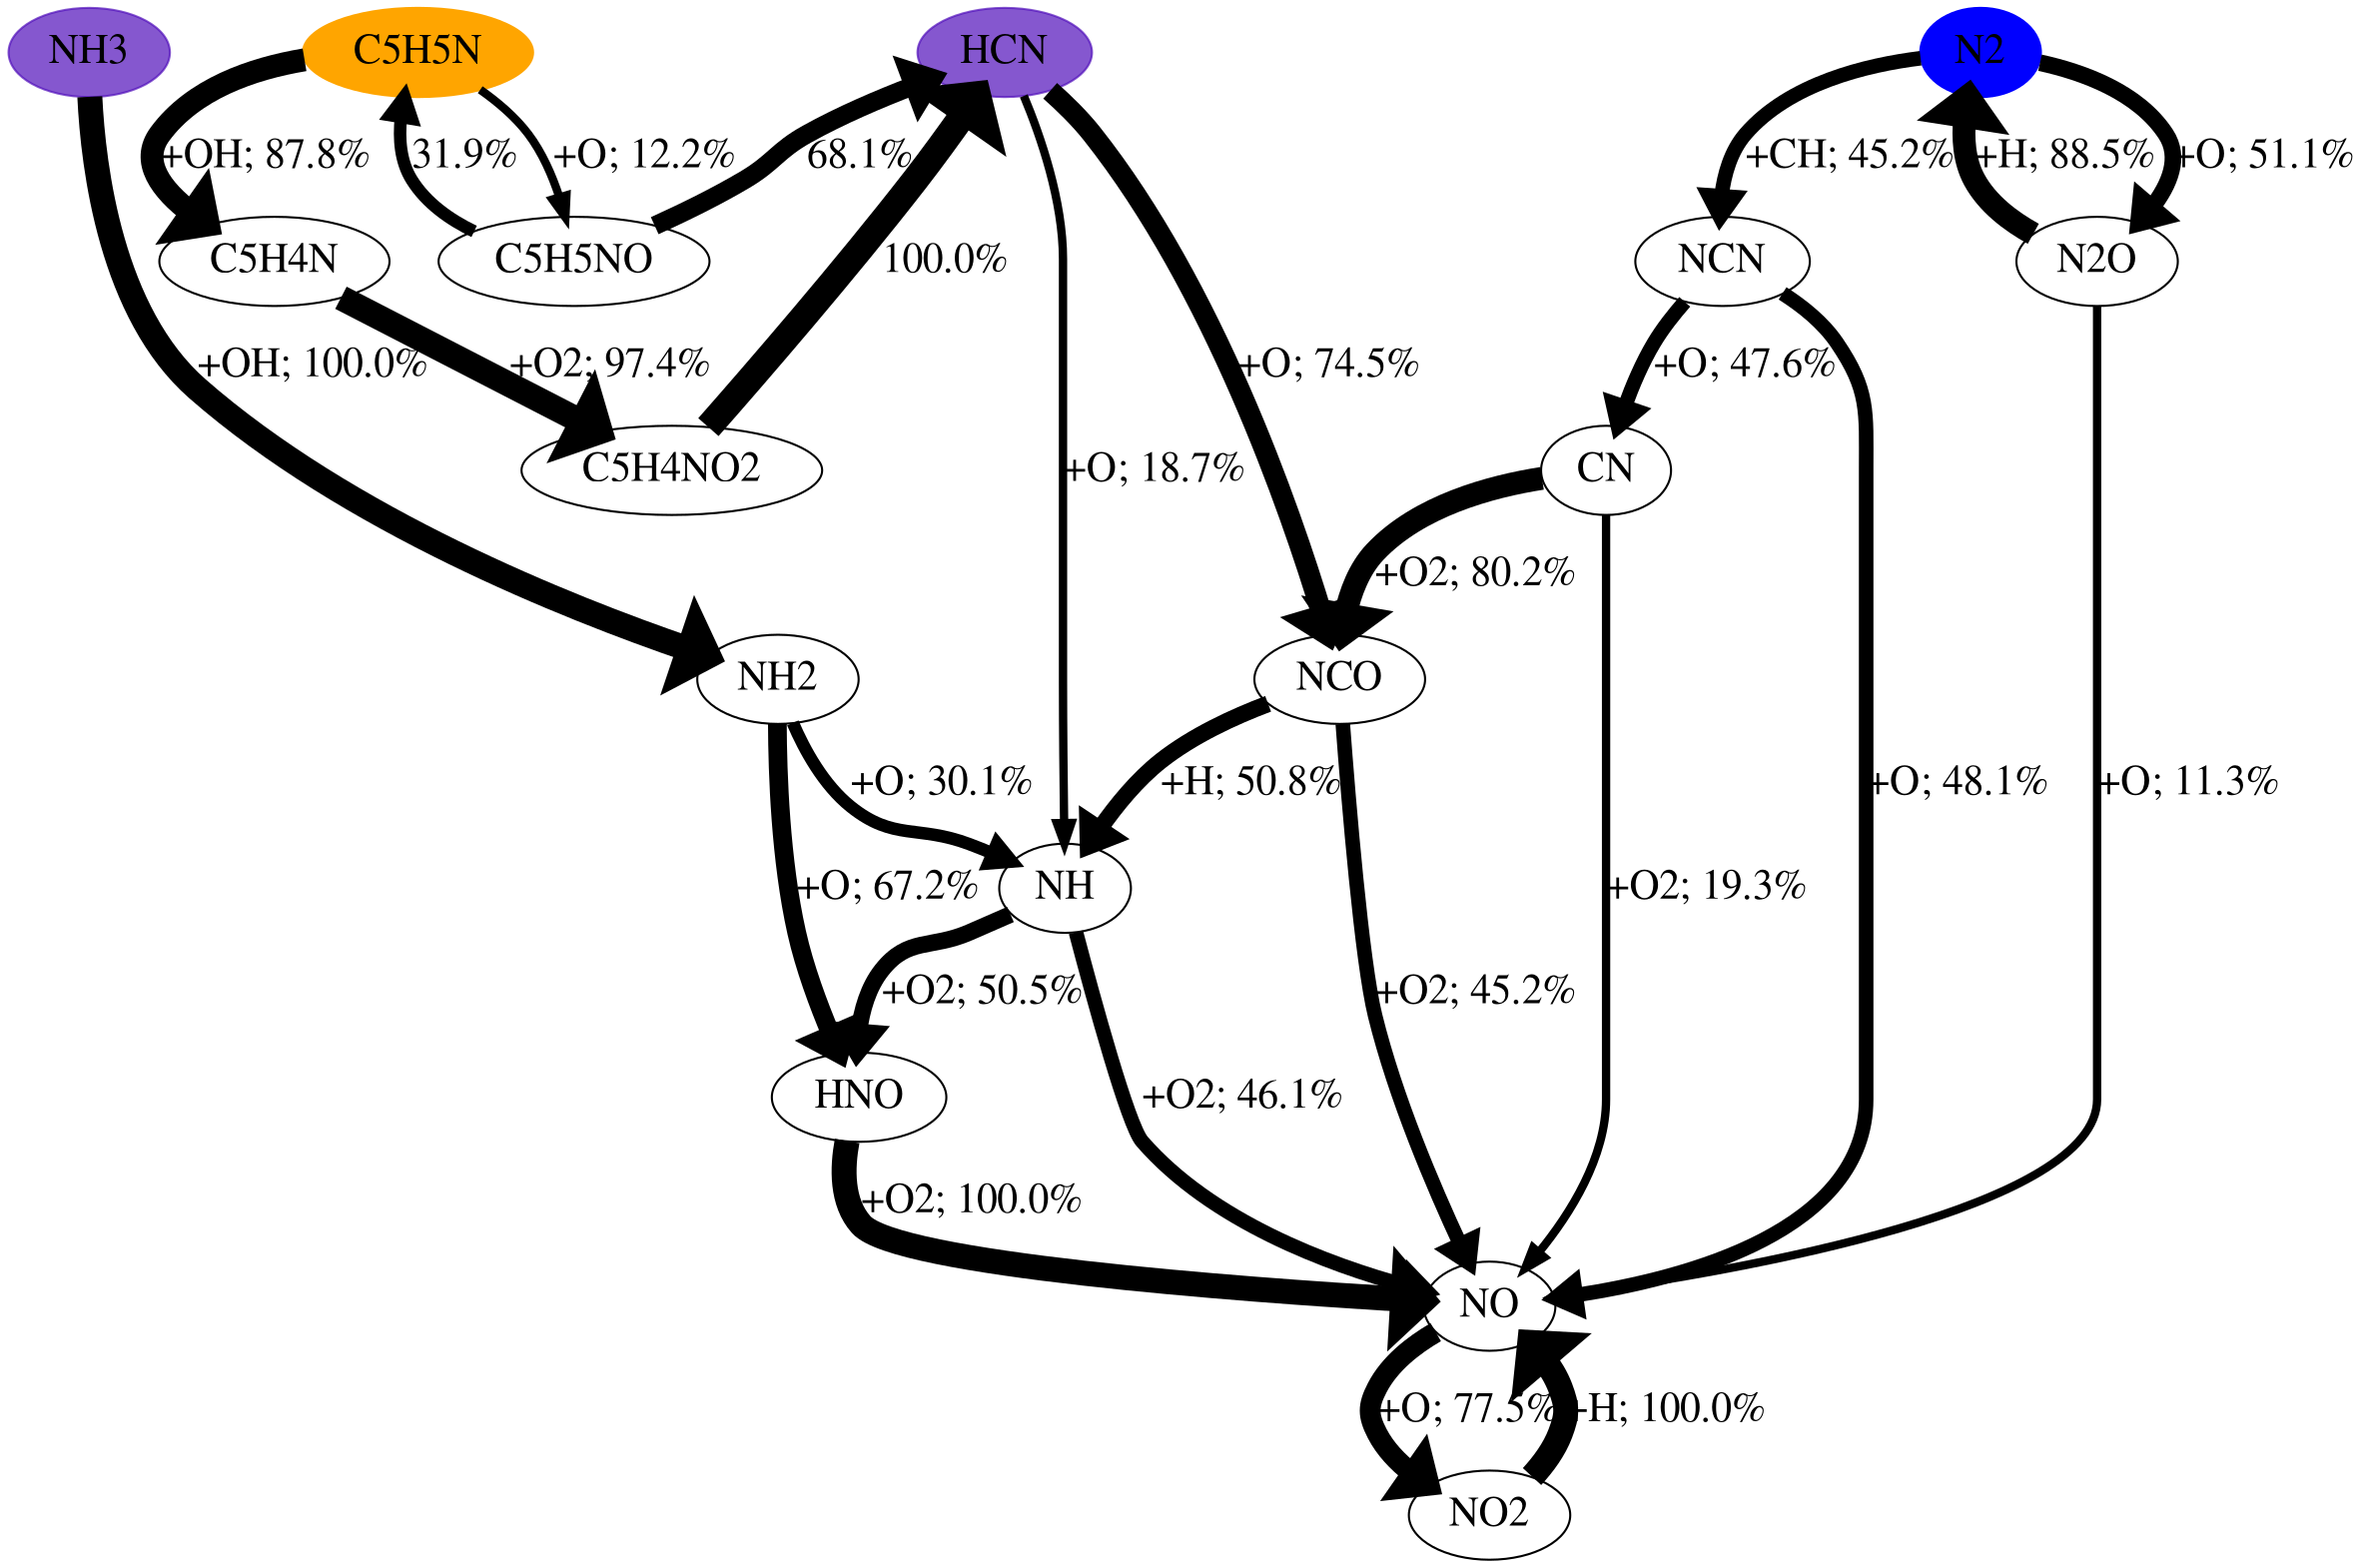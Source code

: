 digraph {
    graph [b="0,0,1558,558", rankdir=TB, center=true];
	NO -> NO2 [label="+O; 77.5%" fontcolor=black fontname=Times fontsize=20 penwidth=10]
	NH3 -> NH2 [label="+OH; 100.0%" fontcolor=black fontname=Times fontsize=20 penwidth=12]
	HCN -> NH [label="+O; 18.7%" fontcolor=black fontname=Times fontsize=20 penwidth=4]
	HCN -> NCO [label="+O; 74.5%" fontcolor=black fontname=Times fontsize=20 penwidth=10]
	NO2 -> NO [label="+H; 100.0%" fontcolor=black fontname=Times fontsize=20 penwidth=12]
	C5H5N -> C5H4N [label="+OH; 87.8%" fontcolor=black fontname=Times fontsize=20 penwidth=11]
	C5H5N -> C5H5NO [label="+O; 12.2%" fontcolor=black fontname=Times fontsize=20 penwidth=4]
	N2 -> N2O [label="+O; 51.1%" fontcolor=black fontname=Times fontsize=20 penwidth=8]
	N2 -> NCN [label="+CH; 45.2%" fontcolor=black fontname=Times fontsize=20 penwidth=7]
	NH2 -> NH [label="+O; 30.1%" fontcolor=black fontname=Times fontsize=20 penwidth=6]
	NH2 -> HNO [label="+O; 67.2%" fontcolor=black fontname=Times fontsize=20 penwidth=9]
	NH -> HNO [label="+O2; 50.5%" fontcolor=black fontname=Times fontsize=20 penwidth=8]
	NH -> NO [label="+O2; 46.1%" fontcolor=black fontname=Times fontsize=20 penwidth=7]
	NCO -> NH [label="+H; 50.8%" fontcolor=black fontname=Times fontsize=20 penwidth=8]
	NCO -> NO [label="+O2; 45.2%" fontcolor=black fontname=Times fontsize=20 penwidth=7]
	C5H4N -> C5H4NO2 [label="+O2; 97.4%" fontcolor=black fontname=Times fontsize=20 penwidth=12]
	C5H5NO -> HCN [label="68.1%" fontcolor=black fontname=Times fontsize=20 penwidth=9]
	C5H5NO -> C5H5N [label="31.9%" fontcolor=black fontname=Times fontsize=20 penwidth=6]
	N2O -> N2 [label="+H; 88.5%" fontcolor=black fontname=Times fontsize=20 penwidth=11]
	N2O -> NO [label="+O; 11.3%" fontcolor=black fontname=Times fontsize=20 penwidth=4]
	NCN -> NO [label="+O; 48.1%" fontcolor=black fontname=Times fontsize=20 penwidth=7]
	NCN -> CN [label="+O; 47.6%" fontcolor=black fontname=Times fontsize=20 penwidth=7]
	HNO -> NO [label="+O2; 100.0%" fontcolor=black fontname=Times fontsize=20 penwidth=12]
	C5H4NO2 -> HCN [label="100.0%" fontcolor=black fontname=Times fontsize=20 penwidth=13]
	CN -> NO [label="+O2; 19.3%" fontcolor=black fontname=Times fontsize=20 penwidth=4]
	CN -> NCO [label="+O2; 80.2%" fontcolor=black fontname=Times fontsize=20 penwidth=11]
	NO [fontname=Times fontsize=20]
	NH3 [fontname=Times fontsize=20]
	HCN [fontname=Times fontsize=20]
	NO2 [fontname=Times fontsize=20]
	C5H5N [fontname=Times fontsize=20]
	N2 [fontname=Times fontsize=20]
	NH2 [fontname=Times fontsize=20]
	NH [fontname=Times fontsize=20]
	NCO [fontname=Times fontsize=20]
	C5H4N [fontname=Times fontsize=20]
	C5H5NO [fontname=Times fontsize=20]
	N2O [fontname=Times fontsize=20]
	NCN [fontname=Times fontsize=20]
	HNO [fontname=Times fontsize=20]
	C5H4NO2 [fontname=Times fontsize=20]
	CN [fontname=Times fontsize=20]
	HCN [color="#500dbab1" fillcolor="#500dbab1" style=filled]
	NH3 [color="#500dbab1" fillcolor="#500dbab1" style=filled]
	C5H5N [color=orange fillcolor=orange style=filled]
	N2 [color=blue fillcolor=blue style=filled]

    {rank="source"; C5H5N,NH3,HCN,N2}
}